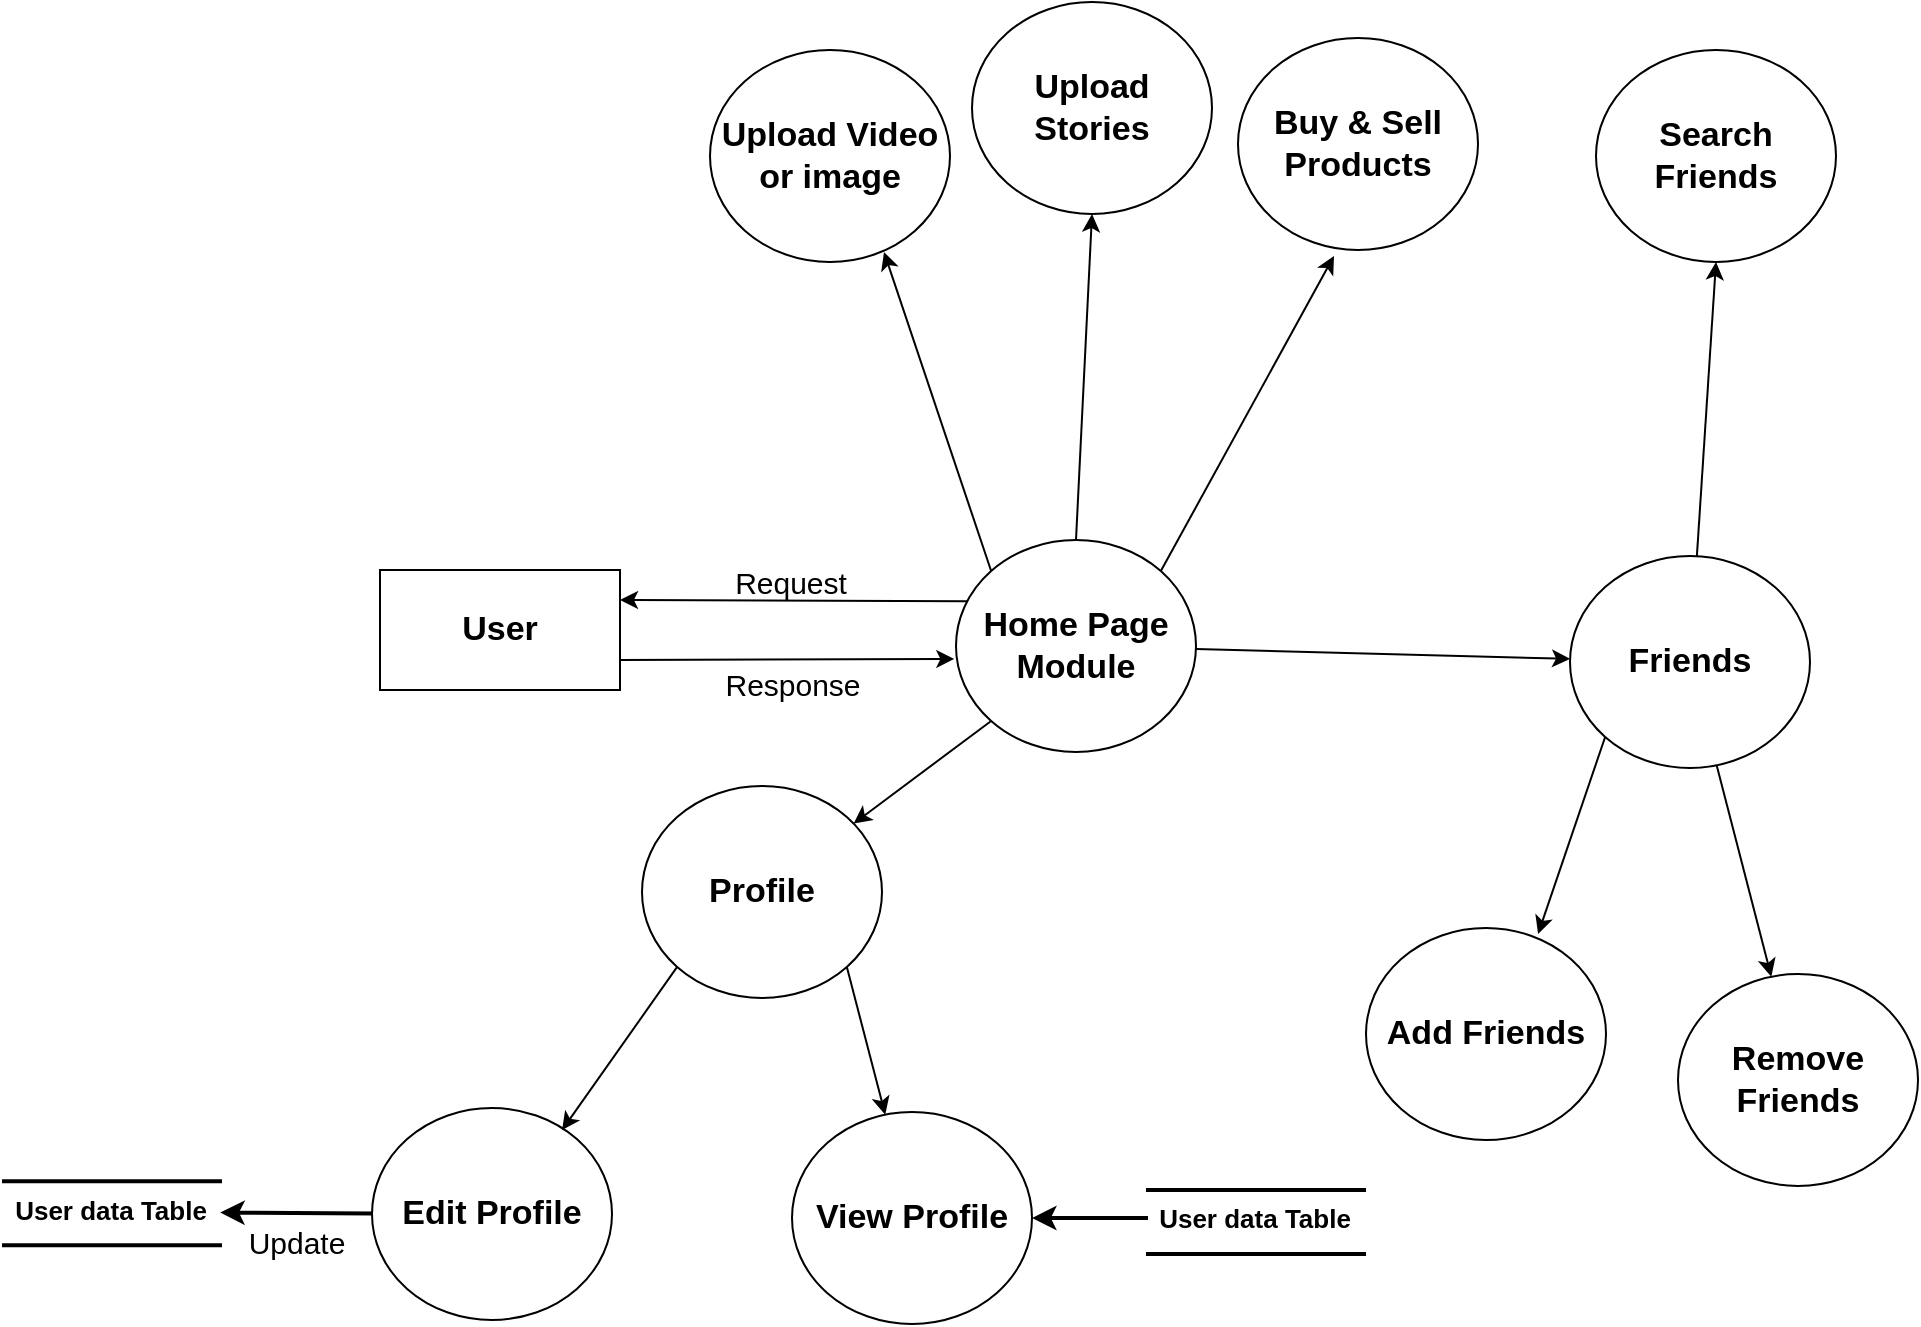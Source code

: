 <mxfile version="18.0.6" type="device"><diagram id="yNjlN6V_WGye_GI6K3n0" name="Page-1"><mxGraphModel dx="1102" dy="857" grid="0" gridSize="10" guides="1" tooltips="1" connect="1" arrows="1" fold="1" page="1" pageScale="1" pageWidth="850" pageHeight="1100" math="0" shadow="0"><root><mxCell id="0"/><mxCell id="1" parent="0"/><mxCell id="MQ32A3mEALcHwTtxJ-Q2-40" style="edgeStyle=none;rounded=0;orthogonalLoop=1;jettySize=auto;html=1;entryX=1.02;entryY=0.594;entryDx=0;entryDy=0;entryPerimeter=0;fontSize=13;strokeWidth=2;" parent="1" source="MQ32A3mEALcHwTtxJ-Q2-3" target="MQ32A3mEALcHwTtxJ-Q2-38" edge="1"><mxGeometry relative="1" as="geometry"/></mxCell><mxCell id="MQ32A3mEALcHwTtxJ-Q2-3" value="Edit Profile" style="ellipse;whiteSpace=wrap;html=1;fontSize=17;fontStyle=1" parent="1" vertex="1"><mxGeometry x="278" y="679" width="120" height="106" as="geometry"/></mxCell><mxCell id="MQ32A3mEALcHwTtxJ-Q2-4" value="View Profile" style="ellipse;whiteSpace=wrap;html=1;fontSize=17;fontStyle=1" parent="1" vertex="1"><mxGeometry x="488" y="681" width="120" height="106" as="geometry"/></mxCell><mxCell id="MQ32A3mEALcHwTtxJ-Q2-23" style="edgeStyle=none;rounded=0;orthogonalLoop=1;jettySize=auto;html=1;exitX=1;exitY=1;exitDx=0;exitDy=0;" parent="1" source="MQ32A3mEALcHwTtxJ-Q2-5" target="MQ32A3mEALcHwTtxJ-Q2-4" edge="1"><mxGeometry relative="1" as="geometry"/></mxCell><mxCell id="MQ32A3mEALcHwTtxJ-Q2-24" style="edgeStyle=none;rounded=0;orthogonalLoop=1;jettySize=auto;html=1;exitX=0;exitY=1;exitDx=0;exitDy=0;entryX=0.792;entryY=0.104;entryDx=0;entryDy=0;entryPerimeter=0;" parent="1" source="MQ32A3mEALcHwTtxJ-Q2-5" target="MQ32A3mEALcHwTtxJ-Q2-3" edge="1"><mxGeometry relative="1" as="geometry"/></mxCell><mxCell id="MQ32A3mEALcHwTtxJ-Q2-5" value="Profile" style="ellipse;whiteSpace=wrap;html=1;fontSize=17;fontStyle=1" parent="1" vertex="1"><mxGeometry x="413" y="518" width="120" height="106" as="geometry"/></mxCell><mxCell id="MQ32A3mEALcHwTtxJ-Q2-6" value="Remove&lt;br style=&quot;font-size: 17px;&quot;&gt;Friends" style="ellipse;whiteSpace=wrap;html=1;fontSize=17;fontStyle=1" parent="1" vertex="1"><mxGeometry x="931" y="612" width="120" height="106" as="geometry"/></mxCell><mxCell id="MQ32A3mEALcHwTtxJ-Q2-7" value="Add Friends" style="ellipse;whiteSpace=wrap;html=1;fontSize=17;fontStyle=1" parent="1" vertex="1"><mxGeometry x="775" y="589" width="120" height="106" as="geometry"/></mxCell><mxCell id="MQ32A3mEALcHwTtxJ-Q2-8" value="Search&lt;br style=&quot;font-size: 17px;&quot;&gt;Friends" style="ellipse;whiteSpace=wrap;html=1;fontSize=17;fontStyle=1" parent="1" vertex="1"><mxGeometry x="890" y="150" width="120" height="106" as="geometry"/></mxCell><mxCell id="MQ32A3mEALcHwTtxJ-Q2-18" style="edgeStyle=none;rounded=0;orthogonalLoop=1;jettySize=auto;html=1;entryX=0.5;entryY=1;entryDx=0;entryDy=0;" parent="1" source="MQ32A3mEALcHwTtxJ-Q2-9" target="MQ32A3mEALcHwTtxJ-Q2-8" edge="1"><mxGeometry relative="1" as="geometry"><mxPoint x="958" y="302" as="targetPoint"/></mxGeometry></mxCell><mxCell id="MQ32A3mEALcHwTtxJ-Q2-19" style="edgeStyle=none;rounded=0;orthogonalLoop=1;jettySize=auto;html=1;" parent="1" source="MQ32A3mEALcHwTtxJ-Q2-9" target="MQ32A3mEALcHwTtxJ-Q2-6" edge="1"><mxGeometry relative="1" as="geometry"/></mxCell><mxCell id="MQ32A3mEALcHwTtxJ-Q2-20" style="edgeStyle=none;rounded=0;orthogonalLoop=1;jettySize=auto;html=1;exitX=0;exitY=1;exitDx=0;exitDy=0;entryX=0.717;entryY=0.028;entryDx=0;entryDy=0;entryPerimeter=0;" parent="1" source="MQ32A3mEALcHwTtxJ-Q2-9" target="MQ32A3mEALcHwTtxJ-Q2-7" edge="1"><mxGeometry relative="1" as="geometry"/></mxCell><mxCell id="MQ32A3mEALcHwTtxJ-Q2-9" value="Friends" style="ellipse;whiteSpace=wrap;html=1;fontSize=17;fontStyle=1" parent="1" vertex="1"><mxGeometry x="877" y="403" width="120" height="106" as="geometry"/></mxCell><mxCell id="MQ32A3mEALcHwTtxJ-Q2-14" style="rounded=0;orthogonalLoop=1;jettySize=auto;html=1;exitX=0;exitY=0;exitDx=0;exitDy=0;entryX=0.725;entryY=0.953;entryDx=0;entryDy=0;entryPerimeter=0;" parent="1" source="MQ32A3mEALcHwTtxJ-Q2-10" target="MQ32A3mEALcHwTtxJ-Q2-13" edge="1"><mxGeometry relative="1" as="geometry"/></mxCell><mxCell id="MQ32A3mEALcHwTtxJ-Q2-15" style="edgeStyle=none;rounded=0;orthogonalLoop=1;jettySize=auto;html=1;exitX=0.5;exitY=0;exitDx=0;exitDy=0;entryX=0.5;entryY=1;entryDx=0;entryDy=0;" parent="1" source="MQ32A3mEALcHwTtxJ-Q2-10" target="MQ32A3mEALcHwTtxJ-Q2-12" edge="1"><mxGeometry relative="1" as="geometry"/></mxCell><mxCell id="MQ32A3mEALcHwTtxJ-Q2-16" style="edgeStyle=none;rounded=0;orthogonalLoop=1;jettySize=auto;html=1;exitX=1;exitY=0;exitDx=0;exitDy=0;entryX=0.4;entryY=1.028;entryDx=0;entryDy=0;entryPerimeter=0;" parent="1" source="MQ32A3mEALcHwTtxJ-Q2-10" target="MQ32A3mEALcHwTtxJ-Q2-11" edge="1"><mxGeometry relative="1" as="geometry"/></mxCell><mxCell id="MQ32A3mEALcHwTtxJ-Q2-17" style="edgeStyle=none;rounded=0;orthogonalLoop=1;jettySize=auto;html=1;" parent="1" source="MQ32A3mEALcHwTtxJ-Q2-10" target="MQ32A3mEALcHwTtxJ-Q2-9" edge="1"><mxGeometry relative="1" as="geometry"/></mxCell><mxCell id="MQ32A3mEALcHwTtxJ-Q2-21" style="edgeStyle=none;rounded=0;orthogonalLoop=1;jettySize=auto;html=1;exitX=0;exitY=1;exitDx=0;exitDy=0;" parent="1" source="MQ32A3mEALcHwTtxJ-Q2-10" target="MQ32A3mEALcHwTtxJ-Q2-5" edge="1"><mxGeometry relative="1" as="geometry"/></mxCell><mxCell id="MQ32A3mEALcHwTtxJ-Q2-10" value="Home Page&lt;br style=&quot;font-size: 17px;&quot;&gt;Module" style="ellipse;whiteSpace=wrap;html=1;fontSize=17;fontStyle=1" parent="1" vertex="1"><mxGeometry x="570" y="395" width="120" height="106" as="geometry"/></mxCell><mxCell id="MQ32A3mEALcHwTtxJ-Q2-11" value="Buy &amp;amp; Sell&lt;br style=&quot;font-size: 17px;&quot;&gt;Products" style="ellipse;whiteSpace=wrap;html=1;fontSize=17;fontStyle=1" parent="1" vertex="1"><mxGeometry x="711" y="144" width="120" height="106" as="geometry"/></mxCell><mxCell id="MQ32A3mEALcHwTtxJ-Q2-12" value="Upload Stories" style="ellipse;whiteSpace=wrap;html=1;fontSize=17;fontStyle=1" parent="1" vertex="1"><mxGeometry x="578" y="126" width="120" height="106" as="geometry"/></mxCell><mxCell id="MQ32A3mEALcHwTtxJ-Q2-13" value="Upload Video&lt;br style=&quot;font-size: 17px;&quot;&gt;or image" style="ellipse;whiteSpace=wrap;html=1;fontSize=17;fontStyle=1" parent="1" vertex="1"><mxGeometry x="447" y="150" width="120" height="106" as="geometry"/></mxCell><mxCell id="MQ32A3mEALcHwTtxJ-Q2-29" style="edgeStyle=none;rounded=0;orthogonalLoop=1;jettySize=auto;html=1;exitX=1;exitY=0.75;exitDx=0;exitDy=0;entryX=-0.007;entryY=0.561;entryDx=0;entryDy=0;entryPerimeter=0;" parent="1" source="MQ32A3mEALcHwTtxJ-Q2-27" target="MQ32A3mEALcHwTtxJ-Q2-10" edge="1"><mxGeometry relative="1" as="geometry"/></mxCell><mxCell id="MQ32A3mEALcHwTtxJ-Q2-27" value="User" style="rounded=0;whiteSpace=wrap;html=1;fontSize=17;fontStyle=1" parent="1" vertex="1"><mxGeometry x="282" y="410" width="120" height="60" as="geometry"/></mxCell><mxCell id="MQ32A3mEALcHwTtxJ-Q2-28" value="" style="endArrow=classic;html=1;rounded=0;entryX=1;entryY=0.25;entryDx=0;entryDy=0;exitX=0.047;exitY=0.289;exitDx=0;exitDy=0;exitPerimeter=0;" parent="1" source="MQ32A3mEALcHwTtxJ-Q2-10" target="MQ32A3mEALcHwTtxJ-Q2-27" edge="1"><mxGeometry width="50" height="50" relative="1" as="geometry"><mxPoint x="559" y="454" as="sourcePoint"/><mxPoint x="609" y="404" as="targetPoint"/></mxGeometry></mxCell><mxCell id="MQ32A3mEALcHwTtxJ-Q2-30" value="Request" style="text;html=1;resizable=0;autosize=1;align=center;verticalAlign=middle;points=[];fillColor=none;strokeColor=none;rounded=0;fontSize=15;" parent="1" vertex="1"><mxGeometry x="454" y="405" width="66" height="22" as="geometry"/></mxCell><mxCell id="MQ32A3mEALcHwTtxJ-Q2-31" value="Response" style="text;html=1;resizable=0;autosize=1;align=center;verticalAlign=middle;points=[];fillColor=none;strokeColor=none;rounded=0;fontSize=15;" parent="1" vertex="1"><mxGeometry x="449" y="456" width="78" height="22" as="geometry"/></mxCell><mxCell id="MQ32A3mEALcHwTtxJ-Q2-32" value="" style="endArrow=none;html=1;rounded=0;strokeWidth=2;" parent="1" edge="1"><mxGeometry width="50" height="50" relative="1" as="geometry"><mxPoint x="665" y="720" as="sourcePoint"/><mxPoint x="775" y="720" as="targetPoint"/></mxGeometry></mxCell><mxCell id="MQ32A3mEALcHwTtxJ-Q2-36" style="edgeStyle=none;rounded=0;orthogonalLoop=1;jettySize=auto;html=1;entryX=1;entryY=0.5;entryDx=0;entryDy=0;fontSize=13;strokeWidth=2;" parent="1" source="MQ32A3mEALcHwTtxJ-Q2-34" target="MQ32A3mEALcHwTtxJ-Q2-4" edge="1"><mxGeometry relative="1" as="geometry"/></mxCell><mxCell id="MQ32A3mEALcHwTtxJ-Q2-34" value="&lt;font style=&quot;font-size: 13px&quot;&gt;&lt;b&gt;User data Table&lt;/b&gt;&lt;/font&gt;" style="text;html=1;resizable=0;autosize=1;align=center;verticalAlign=middle;points=[];fillColor=none;strokeColor=none;rounded=0;" parent="1" vertex="1"><mxGeometry x="666" y="725" width="106" height="18" as="geometry"/></mxCell><mxCell id="MQ32A3mEALcHwTtxJ-Q2-35" value="" style="endArrow=none;html=1;rounded=0;strokeWidth=2;" parent="1" edge="1"><mxGeometry width="50" height="50" relative="1" as="geometry"><mxPoint x="665" y="752" as="sourcePoint"/><mxPoint x="775" y="752" as="targetPoint"/></mxGeometry></mxCell><mxCell id="MQ32A3mEALcHwTtxJ-Q2-37" value="" style="endArrow=none;html=1;rounded=0;strokeWidth=2;" parent="1" edge="1"><mxGeometry width="50" height="50" relative="1" as="geometry"><mxPoint x="93" y="715.57" as="sourcePoint"/><mxPoint x="203" y="715.57" as="targetPoint"/></mxGeometry></mxCell><mxCell id="MQ32A3mEALcHwTtxJ-Q2-38" value="&lt;font style=&quot;font-size: 13px&quot;&gt;&lt;b&gt;User data Table&lt;/b&gt;&lt;/font&gt;" style="text;html=1;resizable=0;autosize=1;align=center;verticalAlign=middle;points=[];fillColor=none;strokeColor=none;rounded=0;" parent="1" vertex="1"><mxGeometry x="94" y="720.57" width="106" height="18" as="geometry"/></mxCell><mxCell id="MQ32A3mEALcHwTtxJ-Q2-39" value="" style="endArrow=none;html=1;rounded=0;strokeWidth=2;" parent="1" edge="1"><mxGeometry width="50" height="50" relative="1" as="geometry"><mxPoint x="93" y="747.57" as="sourcePoint"/><mxPoint x="203" y="747.57" as="targetPoint"/></mxGeometry></mxCell><mxCell id="MQ32A3mEALcHwTtxJ-Q2-41" value="Update" style="text;html=1;resizable=0;autosize=1;align=center;verticalAlign=middle;points=[];fillColor=none;strokeColor=none;rounded=0;fontSize=15;" parent="1" vertex="1"><mxGeometry x="211" y="735" width="58" height="22" as="geometry"/></mxCell></root></mxGraphModel></diagram></mxfile>